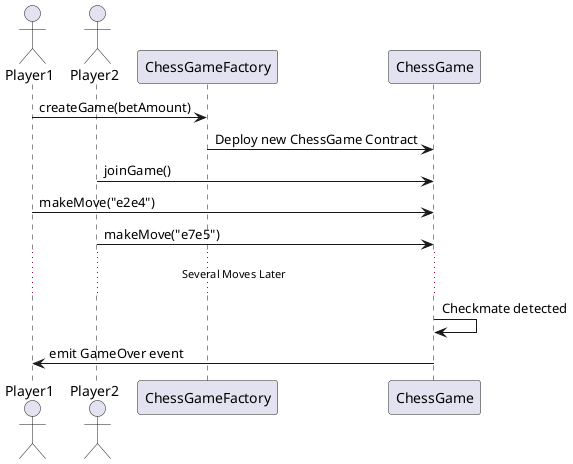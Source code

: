 @startuml
actor Player1
actor Player2
participant ChessGameFactory
participant ChessGame

Player1 -> ChessGameFactory: createGame(betAmount)
ChessGameFactory -> ChessGame: Deploy new ChessGame Contract
Player2 -> ChessGame: joinGame()
Player1 -> ChessGame: makeMove("e2e4")
Player2 -> ChessGame: makeMove("e7e5")
... Several Moves Later ...
ChessGame -> ChessGame: Checkmate detected
ChessGame -> Player1: emit GameOver event
@enduml
